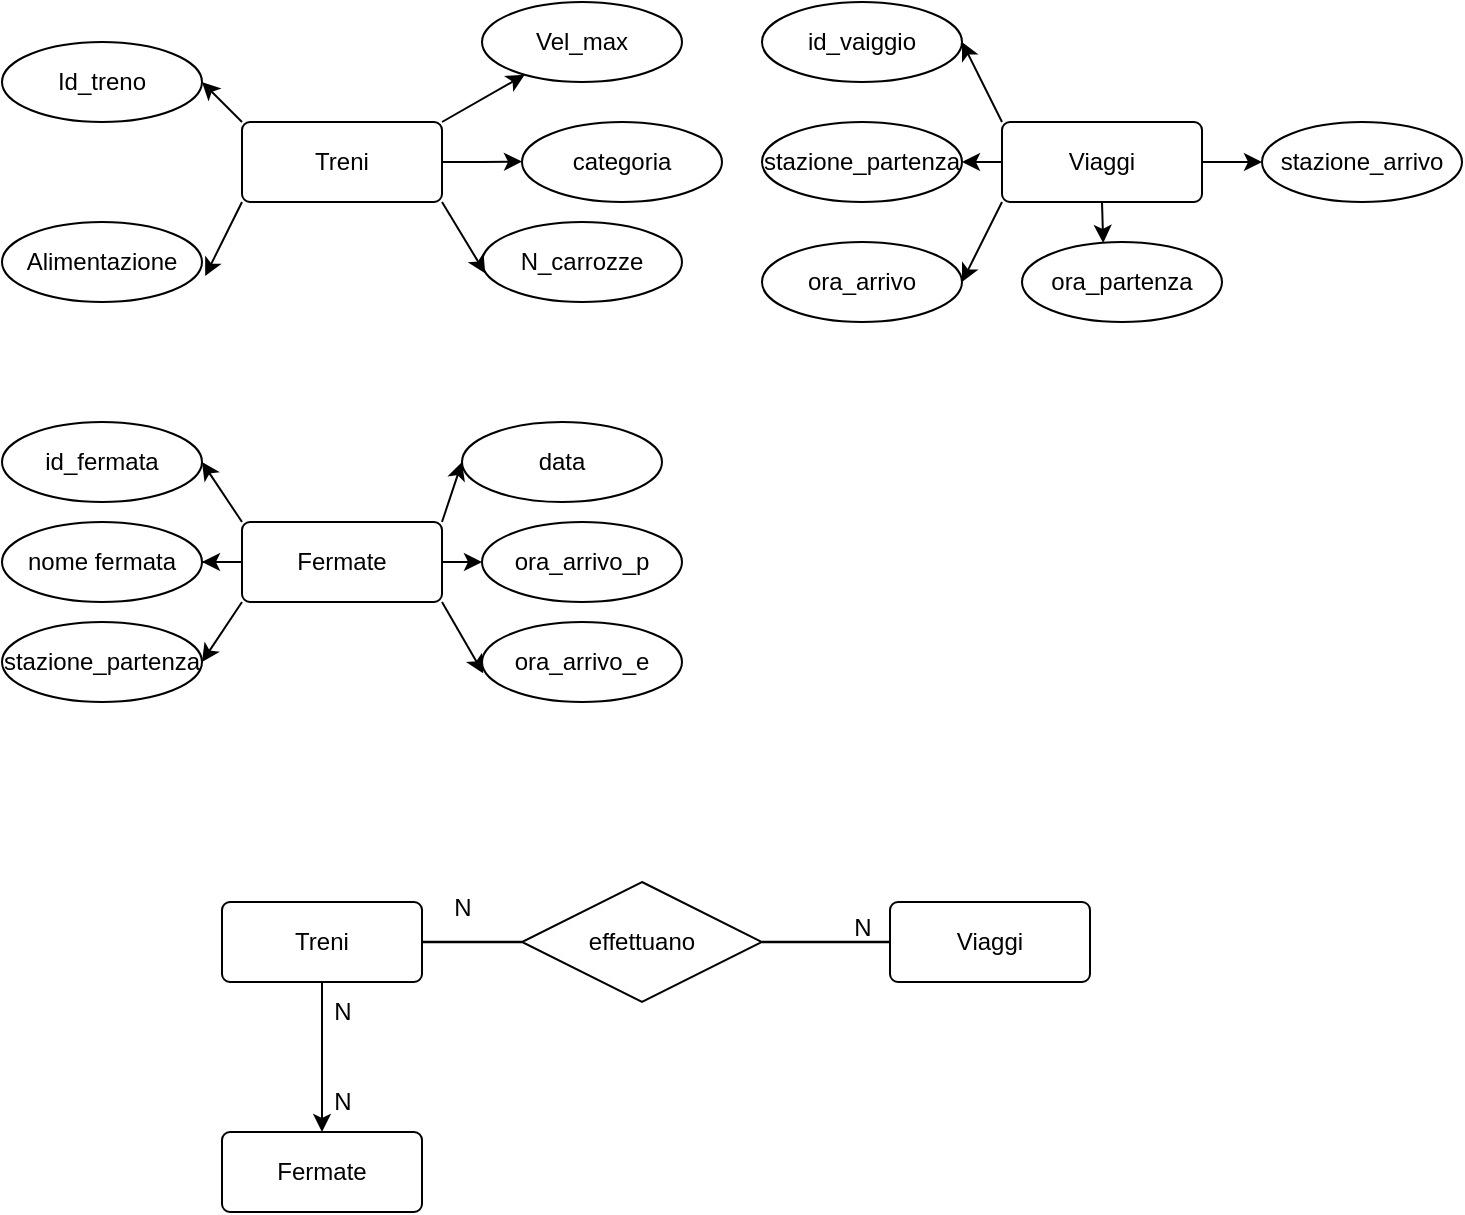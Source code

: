 <mxfile version="24.7.15">
  <diagram name="Pagina-1" id="4BppFEph6h3aHcuzolTh">
    <mxGraphModel dx="1816" dy="554" grid="1" gridSize="10" guides="1" tooltips="1" connect="1" arrows="1" fold="1" page="1" pageScale="1" pageWidth="827" pageHeight="1169" math="0" shadow="0">
      <root>
        <mxCell id="0" />
        <mxCell id="1" parent="0" />
        <mxCell id="f3nVC-9VJCg3BrWqSY1o-7" style="rounded=0;orthogonalLoop=1;jettySize=auto;html=1;exitX=0;exitY=0;exitDx=0;exitDy=0;entryX=1;entryY=0.5;entryDx=0;entryDy=0;" edge="1" parent="1" source="f3nVC-9VJCg3BrWqSY1o-2" target="f3nVC-9VJCg3BrWqSY1o-5">
          <mxGeometry relative="1" as="geometry" />
        </mxCell>
        <mxCell id="f3nVC-9VJCg3BrWqSY1o-17" style="rounded=0;orthogonalLoop=1;jettySize=auto;html=1;exitX=1;exitY=0;exitDx=0;exitDy=0;" edge="1" parent="1" source="f3nVC-9VJCg3BrWqSY1o-2" target="f3nVC-9VJCg3BrWqSY1o-15">
          <mxGeometry relative="1" as="geometry" />
        </mxCell>
        <mxCell id="f3nVC-9VJCg3BrWqSY1o-64" style="edgeStyle=orthogonalEdgeStyle;rounded=0;orthogonalLoop=1;jettySize=auto;html=1;exitX=1;exitY=0.5;exitDx=0;exitDy=0;" edge="1" parent="1" source="f3nVC-9VJCg3BrWqSY1o-2">
          <mxGeometry relative="1" as="geometry">
            <mxPoint x="230" y="99.793" as="targetPoint" />
          </mxGeometry>
        </mxCell>
        <mxCell id="f3nVC-9VJCg3BrWqSY1o-2" value="Treni" style="rounded=1;arcSize=10;whiteSpace=wrap;html=1;align=center;" vertex="1" parent="1">
          <mxGeometry x="90" y="80" width="100" height="40" as="geometry" />
        </mxCell>
        <mxCell id="f3nVC-9VJCg3BrWqSY1o-35" style="rounded=0;orthogonalLoop=1;jettySize=auto;html=1;exitX=0;exitY=0;exitDx=0;exitDy=0;entryX=1;entryY=0.5;entryDx=0;entryDy=0;" edge="1" parent="1" source="f3nVC-9VJCg3BrWqSY1o-3" target="f3nVC-9VJCg3BrWqSY1o-33">
          <mxGeometry relative="1" as="geometry" />
        </mxCell>
        <mxCell id="f3nVC-9VJCg3BrWqSY1o-36" style="edgeStyle=orthogonalEdgeStyle;rounded=0;orthogonalLoop=1;jettySize=auto;html=1;exitX=0;exitY=0.5;exitDx=0;exitDy=0;entryX=1;entryY=0.5;entryDx=0;entryDy=0;" edge="1" parent="1" source="f3nVC-9VJCg3BrWqSY1o-3" target="f3nVC-9VJCg3BrWqSY1o-32">
          <mxGeometry relative="1" as="geometry" />
        </mxCell>
        <mxCell id="f3nVC-9VJCg3BrWqSY1o-37" style="rounded=0;orthogonalLoop=1;jettySize=auto;html=1;exitX=0;exitY=1;exitDx=0;exitDy=0;entryX=1;entryY=0.5;entryDx=0;entryDy=0;" edge="1" parent="1" source="f3nVC-9VJCg3BrWqSY1o-3" target="f3nVC-9VJCg3BrWqSY1o-30">
          <mxGeometry relative="1" as="geometry" />
        </mxCell>
        <mxCell id="f3nVC-9VJCg3BrWqSY1o-39" style="edgeStyle=orthogonalEdgeStyle;rounded=0;orthogonalLoop=1;jettySize=auto;html=1;exitX=1;exitY=0.5;exitDx=0;exitDy=0;entryX=0;entryY=0.5;entryDx=0;entryDy=0;" edge="1" parent="1" source="f3nVC-9VJCg3BrWqSY1o-3" target="f3nVC-9VJCg3BrWqSY1o-31">
          <mxGeometry relative="1" as="geometry" />
        </mxCell>
        <mxCell id="f3nVC-9VJCg3BrWqSY1o-3" value="Viaggi" style="rounded=1;arcSize=10;whiteSpace=wrap;html=1;align=center;" vertex="1" parent="1">
          <mxGeometry x="470" y="80" width="100" height="40" as="geometry" />
        </mxCell>
        <mxCell id="f3nVC-9VJCg3BrWqSY1o-21" style="rounded=0;orthogonalLoop=1;jettySize=auto;html=1;exitX=0;exitY=0;exitDx=0;exitDy=0;entryX=1;entryY=0.5;entryDx=0;entryDy=0;" edge="1" parent="1" source="f3nVC-9VJCg3BrWqSY1o-4" target="f3nVC-9VJCg3BrWqSY1o-13">
          <mxGeometry relative="1" as="geometry" />
        </mxCell>
        <mxCell id="f3nVC-9VJCg3BrWqSY1o-22" style="edgeStyle=orthogonalEdgeStyle;rounded=0;orthogonalLoop=1;jettySize=auto;html=1;exitX=0;exitY=0.5;exitDx=0;exitDy=0;" edge="1" parent="1" source="f3nVC-9VJCg3BrWqSY1o-4" target="f3nVC-9VJCg3BrWqSY1o-11">
          <mxGeometry relative="1" as="geometry">
            <mxPoint x="50" y="299.793" as="targetPoint" />
          </mxGeometry>
        </mxCell>
        <mxCell id="f3nVC-9VJCg3BrWqSY1o-23" style="rounded=0;orthogonalLoop=1;jettySize=auto;html=1;exitX=0;exitY=1;exitDx=0;exitDy=0;entryX=1;entryY=0.5;entryDx=0;entryDy=0;" edge="1" parent="1" source="f3nVC-9VJCg3BrWqSY1o-4" target="f3nVC-9VJCg3BrWqSY1o-12">
          <mxGeometry relative="1" as="geometry" />
        </mxCell>
        <mxCell id="f3nVC-9VJCg3BrWqSY1o-24" style="rounded=0;orthogonalLoop=1;jettySize=auto;html=1;exitX=1;exitY=0;exitDx=0;exitDy=0;entryX=0;entryY=0.5;entryDx=0;entryDy=0;" edge="1" parent="1" source="f3nVC-9VJCg3BrWqSY1o-4" target="f3nVC-9VJCg3BrWqSY1o-18">
          <mxGeometry relative="1" as="geometry" />
        </mxCell>
        <mxCell id="f3nVC-9VJCg3BrWqSY1o-25" style="edgeStyle=orthogonalEdgeStyle;rounded=0;orthogonalLoop=1;jettySize=auto;html=1;exitX=1;exitY=0.5;exitDx=0;exitDy=0;entryX=0;entryY=0.5;entryDx=0;entryDy=0;" edge="1" parent="1" source="f3nVC-9VJCg3BrWqSY1o-4" target="f3nVC-9VJCg3BrWqSY1o-19">
          <mxGeometry relative="1" as="geometry" />
        </mxCell>
        <mxCell id="f3nVC-9VJCg3BrWqSY1o-4" value="Fermate" style="rounded=1;arcSize=10;whiteSpace=wrap;html=1;align=center;" vertex="1" parent="1">
          <mxGeometry x="90" y="280" width="100" height="40" as="geometry" />
        </mxCell>
        <mxCell id="f3nVC-9VJCg3BrWqSY1o-5" value="Id_treno" style="ellipse;whiteSpace=wrap;html=1;align=center;" vertex="1" parent="1">
          <mxGeometry x="-30" y="40" width="100" height="40" as="geometry" />
        </mxCell>
        <mxCell id="f3nVC-9VJCg3BrWqSY1o-9" value="Alimentazione" style="ellipse;whiteSpace=wrap;html=1;align=center;" vertex="1" parent="1">
          <mxGeometry x="-30" y="130" width="100" height="40" as="geometry" />
        </mxCell>
        <mxCell id="f3nVC-9VJCg3BrWqSY1o-10" style="rounded=0;orthogonalLoop=1;jettySize=auto;html=1;exitX=0;exitY=1;exitDx=0;exitDy=0;entryX=1.016;entryY=0.676;entryDx=0;entryDy=0;entryPerimeter=0;" edge="1" parent="1" source="f3nVC-9VJCg3BrWqSY1o-2" target="f3nVC-9VJCg3BrWqSY1o-9">
          <mxGeometry relative="1" as="geometry" />
        </mxCell>
        <mxCell id="f3nVC-9VJCg3BrWqSY1o-11" value="nome fermata" style="ellipse;whiteSpace=wrap;html=1;align=center;" vertex="1" parent="1">
          <mxGeometry x="-30" y="280" width="100" height="40" as="geometry" />
        </mxCell>
        <mxCell id="f3nVC-9VJCg3BrWqSY1o-12" value="stazione_partenza" style="ellipse;whiteSpace=wrap;html=1;align=center;" vertex="1" parent="1">
          <mxGeometry x="-30" y="330" width="100" height="40" as="geometry" />
        </mxCell>
        <mxCell id="f3nVC-9VJCg3BrWqSY1o-13" value="id_fermata" style="ellipse;whiteSpace=wrap;html=1;align=center;" vertex="1" parent="1">
          <mxGeometry x="-30" y="230" width="100" height="40" as="geometry" />
        </mxCell>
        <mxCell id="f3nVC-9VJCg3BrWqSY1o-14" value="N_carrozze" style="ellipse;whiteSpace=wrap;html=1;align=center;" vertex="1" parent="1">
          <mxGeometry x="210" y="130" width="100" height="40" as="geometry" />
        </mxCell>
        <mxCell id="f3nVC-9VJCg3BrWqSY1o-15" value="Vel_max" style="ellipse;whiteSpace=wrap;html=1;align=center;" vertex="1" parent="1">
          <mxGeometry x="210" y="20" width="100" height="40" as="geometry" />
        </mxCell>
        <mxCell id="f3nVC-9VJCg3BrWqSY1o-16" style="rounded=0;orthogonalLoop=1;jettySize=auto;html=1;exitX=1;exitY=1;exitDx=0;exitDy=0;entryX=0.016;entryY=0.641;entryDx=0;entryDy=0;entryPerimeter=0;" edge="1" parent="1" source="f3nVC-9VJCg3BrWqSY1o-2" target="f3nVC-9VJCg3BrWqSY1o-14">
          <mxGeometry relative="1" as="geometry" />
        </mxCell>
        <mxCell id="f3nVC-9VJCg3BrWqSY1o-18" value="data" style="ellipse;whiteSpace=wrap;html=1;align=center;" vertex="1" parent="1">
          <mxGeometry x="200" y="230" width="100" height="40" as="geometry" />
        </mxCell>
        <mxCell id="f3nVC-9VJCg3BrWqSY1o-19" value="ora_arrivo_p" style="ellipse;whiteSpace=wrap;html=1;align=center;" vertex="1" parent="1">
          <mxGeometry x="210" y="280" width="100" height="40" as="geometry" />
        </mxCell>
        <mxCell id="f3nVC-9VJCg3BrWqSY1o-20" value="ora_arrivo_e" style="ellipse;whiteSpace=wrap;html=1;align=center;" vertex="1" parent="1">
          <mxGeometry x="210" y="330" width="100" height="40" as="geometry" />
        </mxCell>
        <mxCell id="f3nVC-9VJCg3BrWqSY1o-27" style="rounded=0;orthogonalLoop=1;jettySize=auto;html=1;exitX=1;exitY=1;exitDx=0;exitDy=0;entryX=0.006;entryY=0.641;entryDx=0;entryDy=0;entryPerimeter=0;" edge="1" parent="1" source="f3nVC-9VJCg3BrWqSY1o-4" target="f3nVC-9VJCg3BrWqSY1o-20">
          <mxGeometry relative="1" as="geometry" />
        </mxCell>
        <mxCell id="f3nVC-9VJCg3BrWqSY1o-29" value="ora_partenza" style="ellipse;whiteSpace=wrap;html=1;align=center;" vertex="1" parent="1">
          <mxGeometry x="480" y="140" width="100" height="40" as="geometry" />
        </mxCell>
        <mxCell id="f3nVC-9VJCg3BrWqSY1o-30" value="ora_arrivo" style="ellipse;whiteSpace=wrap;html=1;align=center;" vertex="1" parent="1">
          <mxGeometry x="350" y="140" width="100" height="40" as="geometry" />
        </mxCell>
        <mxCell id="f3nVC-9VJCg3BrWqSY1o-31" value="stazione_arrivo" style="ellipse;whiteSpace=wrap;html=1;align=center;" vertex="1" parent="1">
          <mxGeometry x="600" y="80" width="100" height="40" as="geometry" />
        </mxCell>
        <mxCell id="f3nVC-9VJCg3BrWqSY1o-32" value="stazione_partenza" style="ellipse;whiteSpace=wrap;html=1;align=center;" vertex="1" parent="1">
          <mxGeometry x="350" y="80" width="100" height="40" as="geometry" />
        </mxCell>
        <mxCell id="f3nVC-9VJCg3BrWqSY1o-33" value="id_vaiggio" style="ellipse;whiteSpace=wrap;html=1;align=center;" vertex="1" parent="1">
          <mxGeometry x="350" y="20" width="100" height="40" as="geometry" />
        </mxCell>
        <mxCell id="f3nVC-9VJCg3BrWqSY1o-40" style="edgeStyle=orthogonalEdgeStyle;rounded=0;orthogonalLoop=1;jettySize=auto;html=1;exitX=0.5;exitY=1;exitDx=0;exitDy=0;entryX=0.406;entryY=0.012;entryDx=0;entryDy=0;entryPerimeter=0;" edge="1" parent="1" source="f3nVC-9VJCg3BrWqSY1o-3" target="f3nVC-9VJCg3BrWqSY1o-29">
          <mxGeometry relative="1" as="geometry" />
        </mxCell>
        <mxCell id="f3nVC-9VJCg3BrWqSY1o-52" style="rounded=0;orthogonalLoop=1;jettySize=auto;html=1;exitX=1;exitY=0.5;exitDx=0;exitDy=0;entryX=0;entryY=0.5;entryDx=0;entryDy=0;shape=link;width=-0.345;" edge="1" parent="1" source="f3nVC-9VJCg3BrWqSY1o-45" target="f3nVC-9VJCg3BrWqSY1o-50">
          <mxGeometry relative="1" as="geometry" />
        </mxCell>
        <mxCell id="f3nVC-9VJCg3BrWqSY1o-60" style="edgeStyle=orthogonalEdgeStyle;rounded=0;orthogonalLoop=1;jettySize=auto;html=1;exitX=0.5;exitY=1;exitDx=0;exitDy=0;entryX=0.5;entryY=0;entryDx=0;entryDy=0;" edge="1" parent="1" source="f3nVC-9VJCg3BrWqSY1o-45" target="f3nVC-9VJCg3BrWqSY1o-47">
          <mxGeometry relative="1" as="geometry" />
        </mxCell>
        <mxCell id="f3nVC-9VJCg3BrWqSY1o-45" value="Treni" style="rounded=1;arcSize=10;whiteSpace=wrap;html=1;align=center;" vertex="1" parent="1">
          <mxGeometry x="80" y="470" width="100" height="40" as="geometry" />
        </mxCell>
        <mxCell id="f3nVC-9VJCg3BrWqSY1o-46" value="Viaggi" style="rounded=1;arcSize=10;whiteSpace=wrap;html=1;align=center;" vertex="1" parent="1">
          <mxGeometry x="414" y="470" width="100" height="40" as="geometry" />
        </mxCell>
        <mxCell id="f3nVC-9VJCg3BrWqSY1o-47" value="Fermate" style="rounded=1;arcSize=10;whiteSpace=wrap;html=1;align=center;" vertex="1" parent="1">
          <mxGeometry x="80" y="585" width="100" height="40" as="geometry" />
        </mxCell>
        <mxCell id="f3nVC-9VJCg3BrWqSY1o-54" style="rounded=0;orthogonalLoop=1;jettySize=auto;html=1;exitX=1;exitY=0.5;exitDx=0;exitDy=0;shape=link;width=-0.345;" edge="1" parent="1" source="f3nVC-9VJCg3BrWqSY1o-50" target="f3nVC-9VJCg3BrWqSY1o-46">
          <mxGeometry relative="1" as="geometry" />
        </mxCell>
        <mxCell id="f3nVC-9VJCg3BrWqSY1o-50" value="effettuano" style="shape=rhombus;perimeter=rhombusPerimeter;whiteSpace=wrap;html=1;align=center;" vertex="1" parent="1">
          <mxGeometry x="230" y="460" width="120" height="60" as="geometry" />
        </mxCell>
        <mxCell id="f3nVC-9VJCg3BrWqSY1o-58" value="N" style="text;html=1;align=center;verticalAlign=middle;resizable=0;points=[];autosize=1;strokeColor=none;fillColor=none;" vertex="1" parent="1">
          <mxGeometry x="185" y="458" width="30" height="30" as="geometry" />
        </mxCell>
        <mxCell id="f3nVC-9VJCg3BrWqSY1o-59" value="N" style="text;html=1;align=center;verticalAlign=middle;resizable=0;points=[];autosize=1;strokeColor=none;fillColor=none;" vertex="1" parent="1">
          <mxGeometry x="385" y="468" width="30" height="30" as="geometry" />
        </mxCell>
        <mxCell id="f3nVC-9VJCg3BrWqSY1o-61" value="N" style="text;html=1;align=center;verticalAlign=middle;resizable=0;points=[];autosize=1;strokeColor=none;fillColor=none;" vertex="1" parent="1">
          <mxGeometry x="125" y="510" width="30" height="30" as="geometry" />
        </mxCell>
        <mxCell id="f3nVC-9VJCg3BrWqSY1o-63" value="N" style="text;html=1;align=center;verticalAlign=middle;resizable=0;points=[];autosize=1;strokeColor=none;fillColor=none;" vertex="1" parent="1">
          <mxGeometry x="125" y="555" width="30" height="30" as="geometry" />
        </mxCell>
        <mxCell id="f3nVC-9VJCg3BrWqSY1o-65" value="categoria" style="ellipse;whiteSpace=wrap;html=1;align=center;" vertex="1" parent="1">
          <mxGeometry x="230" y="80" width="100" height="40" as="geometry" />
        </mxCell>
      </root>
    </mxGraphModel>
  </diagram>
</mxfile>
